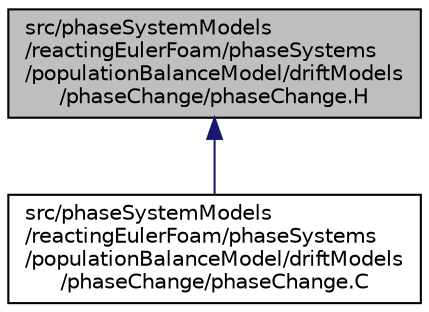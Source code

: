 digraph "src/phaseSystemModels/reactingEulerFoam/phaseSystems/populationBalanceModel/driftModels/phaseChange/phaseChange.H"
{
  bgcolor="transparent";
  edge [fontname="Helvetica",fontsize="10",labelfontname="Helvetica",labelfontsize="10"];
  node [fontname="Helvetica",fontsize="10",shape=record];
  Node1 [label="src/phaseSystemModels\l/reactingEulerFoam/phaseSystems\l/populationBalanceModel/driftModels\l/phaseChange/phaseChange.H",height=0.2,width=0.4,color="black", fillcolor="grey75", style="filled" fontcolor="black"];
  Node1 -> Node2 [dir="back",color="midnightblue",fontsize="10",style="solid",fontname="Helvetica"];
  Node2 [label="src/phaseSystemModels\l/reactingEulerFoam/phaseSystems\l/populationBalanceModel/driftModels\l/phaseChange/phaseChange.C",height=0.2,width=0.4,color="black",URL="$phaseSystems_2populationBalanceModel_2driftModels_2phaseChange_2phaseChange_8C.html"];
}
